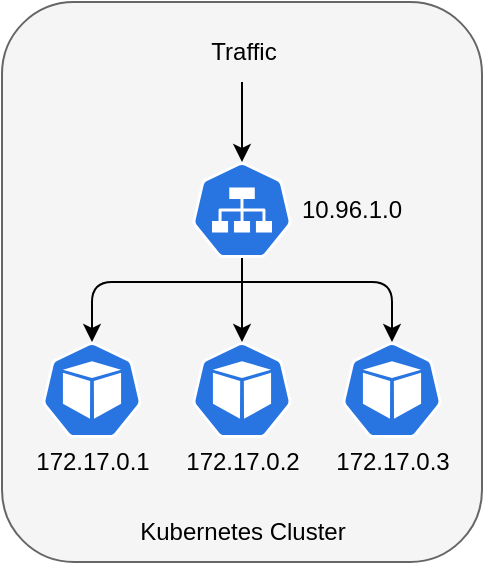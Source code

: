 <mxfile>
    <diagram name="Service Cluster IP" id="ekNrb9j8KYPwNMEWoziI">
        <mxGraphModel dx="3038" dy="790" grid="1" gridSize="10" guides="1" tooltips="1" connect="1" arrows="1" fold="1" page="1" pageScale="1" pageWidth="850" pageHeight="1100" math="0" shadow="0">
            <root>
                <mxCell id="4nMl1qcML9K_8VRpvYZr-0"/>
                <mxCell id="4nMl1qcML9K_8VRpvYZr-1" parent="4nMl1qcML9K_8VRpvYZr-0"/>
                <mxCell id="4nMl1qcML9K_8VRpvYZr-2" value="" style="rounded=1;whiteSpace=wrap;html=1;fillColor=#f5f5f5;fontColor=#333333;strokeColor=#666666;" parent="4nMl1qcML9K_8VRpvYZr-1" vertex="1">
                    <mxGeometry x="-1430" y="180" width="240" height="280" as="geometry"/>
                </mxCell>
                <mxCell id="4nMl1qcML9K_8VRpvYZr-3" value="" style="sketch=0;html=1;dashed=0;whitespace=wrap;fillColor=#2875E2;strokeColor=#ffffff;points=[[0.005,0.63,0],[0.1,0.2,0],[0.9,0.2,0],[0.5,0,0],[0.995,0.63,0],[0.72,0.99,0],[0.5,1,0],[0.28,0.99,0]];shape=mxgraph.kubernetes.icon;prIcon=svc" parent="4nMl1qcML9K_8VRpvYZr-1" vertex="1">
                    <mxGeometry x="-1335" y="260" width="50" height="48" as="geometry"/>
                </mxCell>
                <mxCell id="4nMl1qcML9K_8VRpvYZr-4" value="" style="sketch=0;html=1;dashed=0;whitespace=wrap;fillColor=#2875E2;strokeColor=#ffffff;points=[[0.005,0.63,0],[0.1,0.2,0],[0.9,0.2,0],[0.5,0,0],[0.995,0.63,0],[0.72,0.99,0],[0.5,1,0],[0.28,0.99,0]];shape=mxgraph.kubernetes.icon;prIcon=pod" parent="4nMl1qcML9K_8VRpvYZr-1" vertex="1">
                    <mxGeometry x="-1410" y="350" width="50" height="48" as="geometry"/>
                </mxCell>
                <mxCell id="4nMl1qcML9K_8VRpvYZr-5" value="" style="sketch=0;html=1;dashed=0;whitespace=wrap;fillColor=#2875E2;strokeColor=#ffffff;points=[[0.005,0.63,0],[0.1,0.2,0],[0.9,0.2,0],[0.5,0,0],[0.995,0.63,0],[0.72,0.99,0],[0.5,1,0],[0.28,0.99,0]];shape=mxgraph.kubernetes.icon;prIcon=pod" parent="4nMl1qcML9K_8VRpvYZr-1" vertex="1">
                    <mxGeometry x="-1335" y="350" width="50" height="48" as="geometry"/>
                </mxCell>
                <mxCell id="4nMl1qcML9K_8VRpvYZr-6" value="" style="sketch=0;html=1;dashed=0;whitespace=wrap;fillColor=#2875E2;strokeColor=#ffffff;points=[[0.005,0.63,0],[0.1,0.2,0],[0.9,0.2,0],[0.5,0,0],[0.995,0.63,0],[0.72,0.99,0],[0.5,1,0],[0.28,0.99,0]];shape=mxgraph.kubernetes.icon;prIcon=pod" parent="4nMl1qcML9K_8VRpvYZr-1" vertex="1">
                    <mxGeometry x="-1260" y="350" width="50" height="48" as="geometry"/>
                </mxCell>
                <mxCell id="4nMl1qcML9K_8VRpvYZr-7" value="" style="endArrow=classic;html=1;entryX=0.5;entryY=0;entryDx=0;entryDy=0;entryPerimeter=0;" parent="4nMl1qcML9K_8VRpvYZr-1" target="4nMl1qcML9K_8VRpvYZr-3" edge="1">
                    <mxGeometry width="50" height="50" relative="1" as="geometry">
                        <mxPoint x="-1310" y="220" as="sourcePoint"/>
                        <mxPoint x="-860" y="260" as="targetPoint"/>
                    </mxGeometry>
                </mxCell>
                <mxCell id="4nMl1qcML9K_8VRpvYZr-8" value="" style="endArrow=classic;html=1;exitX=0.5;exitY=1;exitDx=0;exitDy=0;exitPerimeter=0;entryX=0.5;entryY=0;entryDx=0;entryDy=0;entryPerimeter=0;" parent="4nMl1qcML9K_8VRpvYZr-1" source="4nMl1qcML9K_8VRpvYZr-3" target="4nMl1qcML9K_8VRpvYZr-5" edge="1">
                    <mxGeometry width="50" height="50" relative="1" as="geometry">
                        <mxPoint x="-1000" y="490" as="sourcePoint"/>
                        <mxPoint x="-950" y="440" as="targetPoint"/>
                    </mxGeometry>
                </mxCell>
                <mxCell id="4nMl1qcML9K_8VRpvYZr-9" value="" style="endArrow=classic;startArrow=classic;html=1;exitX=0.5;exitY=0;exitDx=0;exitDy=0;exitPerimeter=0;entryX=0.5;entryY=0;entryDx=0;entryDy=0;entryPerimeter=0;" parent="4nMl1qcML9K_8VRpvYZr-1" source="4nMl1qcML9K_8VRpvYZr-4" target="4nMl1qcML9K_8VRpvYZr-6" edge="1">
                    <mxGeometry width="50" height="50" relative="1" as="geometry">
                        <mxPoint x="-1380" y="520" as="sourcePoint"/>
                        <mxPoint x="-1330" y="470" as="targetPoint"/>
                        <Array as="points">
                            <mxPoint x="-1385" y="320"/>
                            <mxPoint x="-1310" y="320"/>
                            <mxPoint x="-1235" y="320"/>
                        </Array>
                    </mxGeometry>
                </mxCell>
                <mxCell id="4nMl1qcML9K_8VRpvYZr-10" value="172.17.0.1" style="text;html=1;strokeColor=none;fillColor=none;align=center;verticalAlign=middle;whiteSpace=wrap;rounded=0;" parent="4nMl1qcML9K_8VRpvYZr-1" vertex="1">
                    <mxGeometry x="-1412.5" y="400" width="55" height="20" as="geometry"/>
                </mxCell>
                <mxCell id="4nMl1qcML9K_8VRpvYZr-11" value="172.17.0.2" style="text;html=1;strokeColor=none;fillColor=none;align=center;verticalAlign=middle;whiteSpace=wrap;rounded=0;" parent="4nMl1qcML9K_8VRpvYZr-1" vertex="1">
                    <mxGeometry x="-1337.5" y="400" width="55" height="20" as="geometry"/>
                </mxCell>
                <mxCell id="4nMl1qcML9K_8VRpvYZr-12" value="172.17.0.3" style="text;html=1;strokeColor=none;fillColor=none;align=center;verticalAlign=middle;whiteSpace=wrap;rounded=0;" parent="4nMl1qcML9K_8VRpvYZr-1" vertex="1">
                    <mxGeometry x="-1262.5" y="400" width="55" height="20" as="geometry"/>
                </mxCell>
                <mxCell id="4nMl1qcML9K_8VRpvYZr-13" value="Kubernetes Cluster" style="text;html=1;strokeColor=none;fillColor=none;align=center;verticalAlign=middle;whiteSpace=wrap;rounded=0;" parent="4nMl1qcML9K_8VRpvYZr-1" vertex="1">
                    <mxGeometry x="-1367.5" y="430" width="115" height="30" as="geometry"/>
                </mxCell>
                <mxCell id="4nMl1qcML9K_8VRpvYZr-14" value="Traffic" style="text;html=1;strokeColor=none;fillColor=none;align=center;verticalAlign=middle;whiteSpace=wrap;rounded=0;" parent="4nMl1qcML9K_8VRpvYZr-1" vertex="1">
                    <mxGeometry x="-1339" y="190" width="60" height="30" as="geometry"/>
                </mxCell>
                <mxCell id="4nMl1qcML9K_8VRpvYZr-15" value="10.96.1.0" style="text;html=1;strokeColor=none;fillColor=none;align=center;verticalAlign=middle;whiteSpace=wrap;rounded=0;" parent="4nMl1qcML9K_8VRpvYZr-1" vertex="1">
                    <mxGeometry x="-1285" y="269" width="60" height="30" as="geometry"/>
                </mxCell>
            </root>
        </mxGraphModel>
    </diagram>
</mxfile>